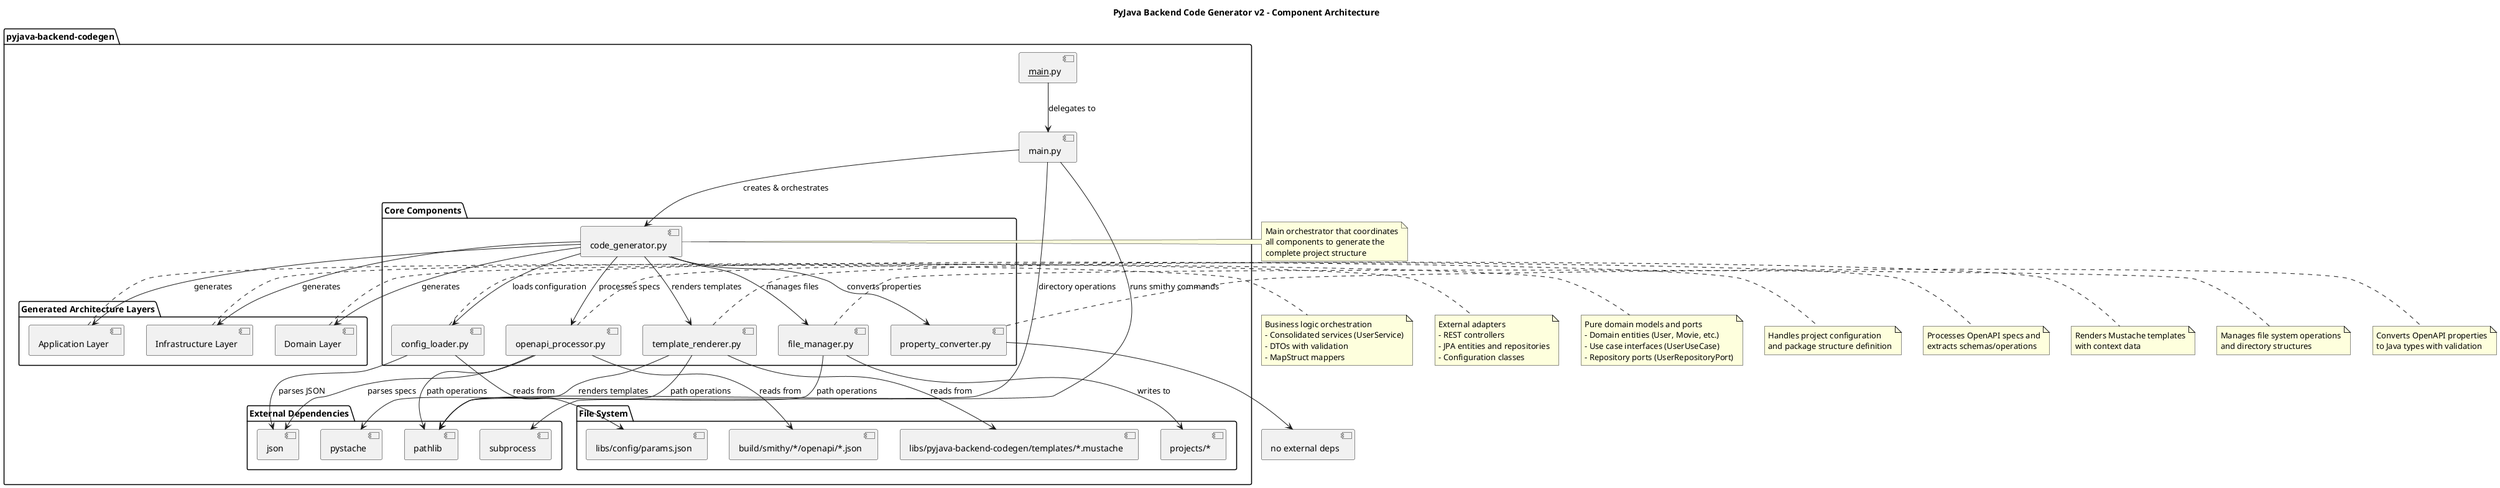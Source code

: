 @startuml PyJava Backend CodeGen - Component Diagram

!define RECTANGLE class

title PyJava Backend Code Generator v2 - Component Architecture

package "pyjava-backend-codegen" {
    
    [main.py] as Main
    [__main__.py] as ModuleEntry
    
    package "Core Components" {
        [config_loader.py] as ConfigLoader
        [openapi_processor.py] as OpenApiProcessor
        [template_renderer.py] as TemplateRenderer
        [file_manager.py] as FileManager
        [property_converter.py] as PropertyConverter
        [code_generator.py] as CodeGenerator
    }
    
    package "External Dependencies" {
        [pystache] as Pystache
        [json] as Json
        [pathlib] as Pathlib
        [subprocess] as Subprocess
    }
    
    package "File System" {
        [libs/pyjava-backend-codegen/templates/*.mustache] as Templates
        [libs/config/params.json] as Config
        [build/smithy/*/openapi/*.json] as OpenApiSpecs
        [projects/*] as OutputProjects
    }
    
    package "Generated Architecture Layers" {
        [Domain Layer] as Domain
        [Application Layer] as Application
        [Infrastructure Layer] as Infrastructure
    }
}

' Main orchestration
Main --> CodeGenerator : creates & orchestrates
ModuleEntry --> Main : delegates to

' CodeGenerator dependencies
CodeGenerator --> ConfigLoader : loads configuration
CodeGenerator --> OpenApiProcessor : processes specs
CodeGenerator --> TemplateRenderer : renders templates
CodeGenerator --> FileManager : manages files
CodeGenerator --> PropertyConverter : converts properties

' Component dependencies
ConfigLoader --> Json : parses JSON
ConfigLoader --> Config : reads from

OpenApiProcessor --> Json : parses specs
OpenApiProcessor --> OpenApiSpecs : reads from
OpenApiProcessor --> Pathlib : path operations

TemplateRenderer --> Pystache : renders templates
TemplateRenderer --> Templates : reads from
TemplateRenderer --> Pathlib : path operations

FileManager --> Pathlib : path operations
FileManager --> OutputProjects : writes to

PropertyConverter --> [no external deps]

Main --> Subprocess : runs smithy commands
Main --> Pathlib : directory operations

note right of CodeGenerator
  Main orchestrator that coordinates
  all components to generate the
  complete project structure
end note

note right of ConfigLoader
  Handles project configuration
  and package structure definition
end note

note right of OpenApiProcessor
  Processes OpenAPI specs and
  extracts schemas/operations
end note

note right of TemplateRenderer
  Renders Mustache templates
  with context data
end note

note right of FileManager
  Manages file system operations
  and directory structures
end note

note right of PropertyConverter
  Converts OpenAPI properties
  to Java types with validation
end note

note right of Domain
  Pure domain models and ports
  - Domain entities (User, Movie, etc.)
  - Use case interfaces (UserUseCase)
  - Repository ports (UserRepositoryPort)
end note

note right of Application
  Business logic orchestration
  - Consolidated services (UserService)
  - DTOs with validation
  - MapStruct mappers
end note

note right of Infrastructure
  External adapters
  - REST controllers
  - JPA entities and repositories
  - Configuration classes
end note

' Generated architecture relationships
CodeGenerator --> Domain : generates
CodeGenerator --> Application : generates
CodeGenerator --> Infrastructure : generates

@enduml